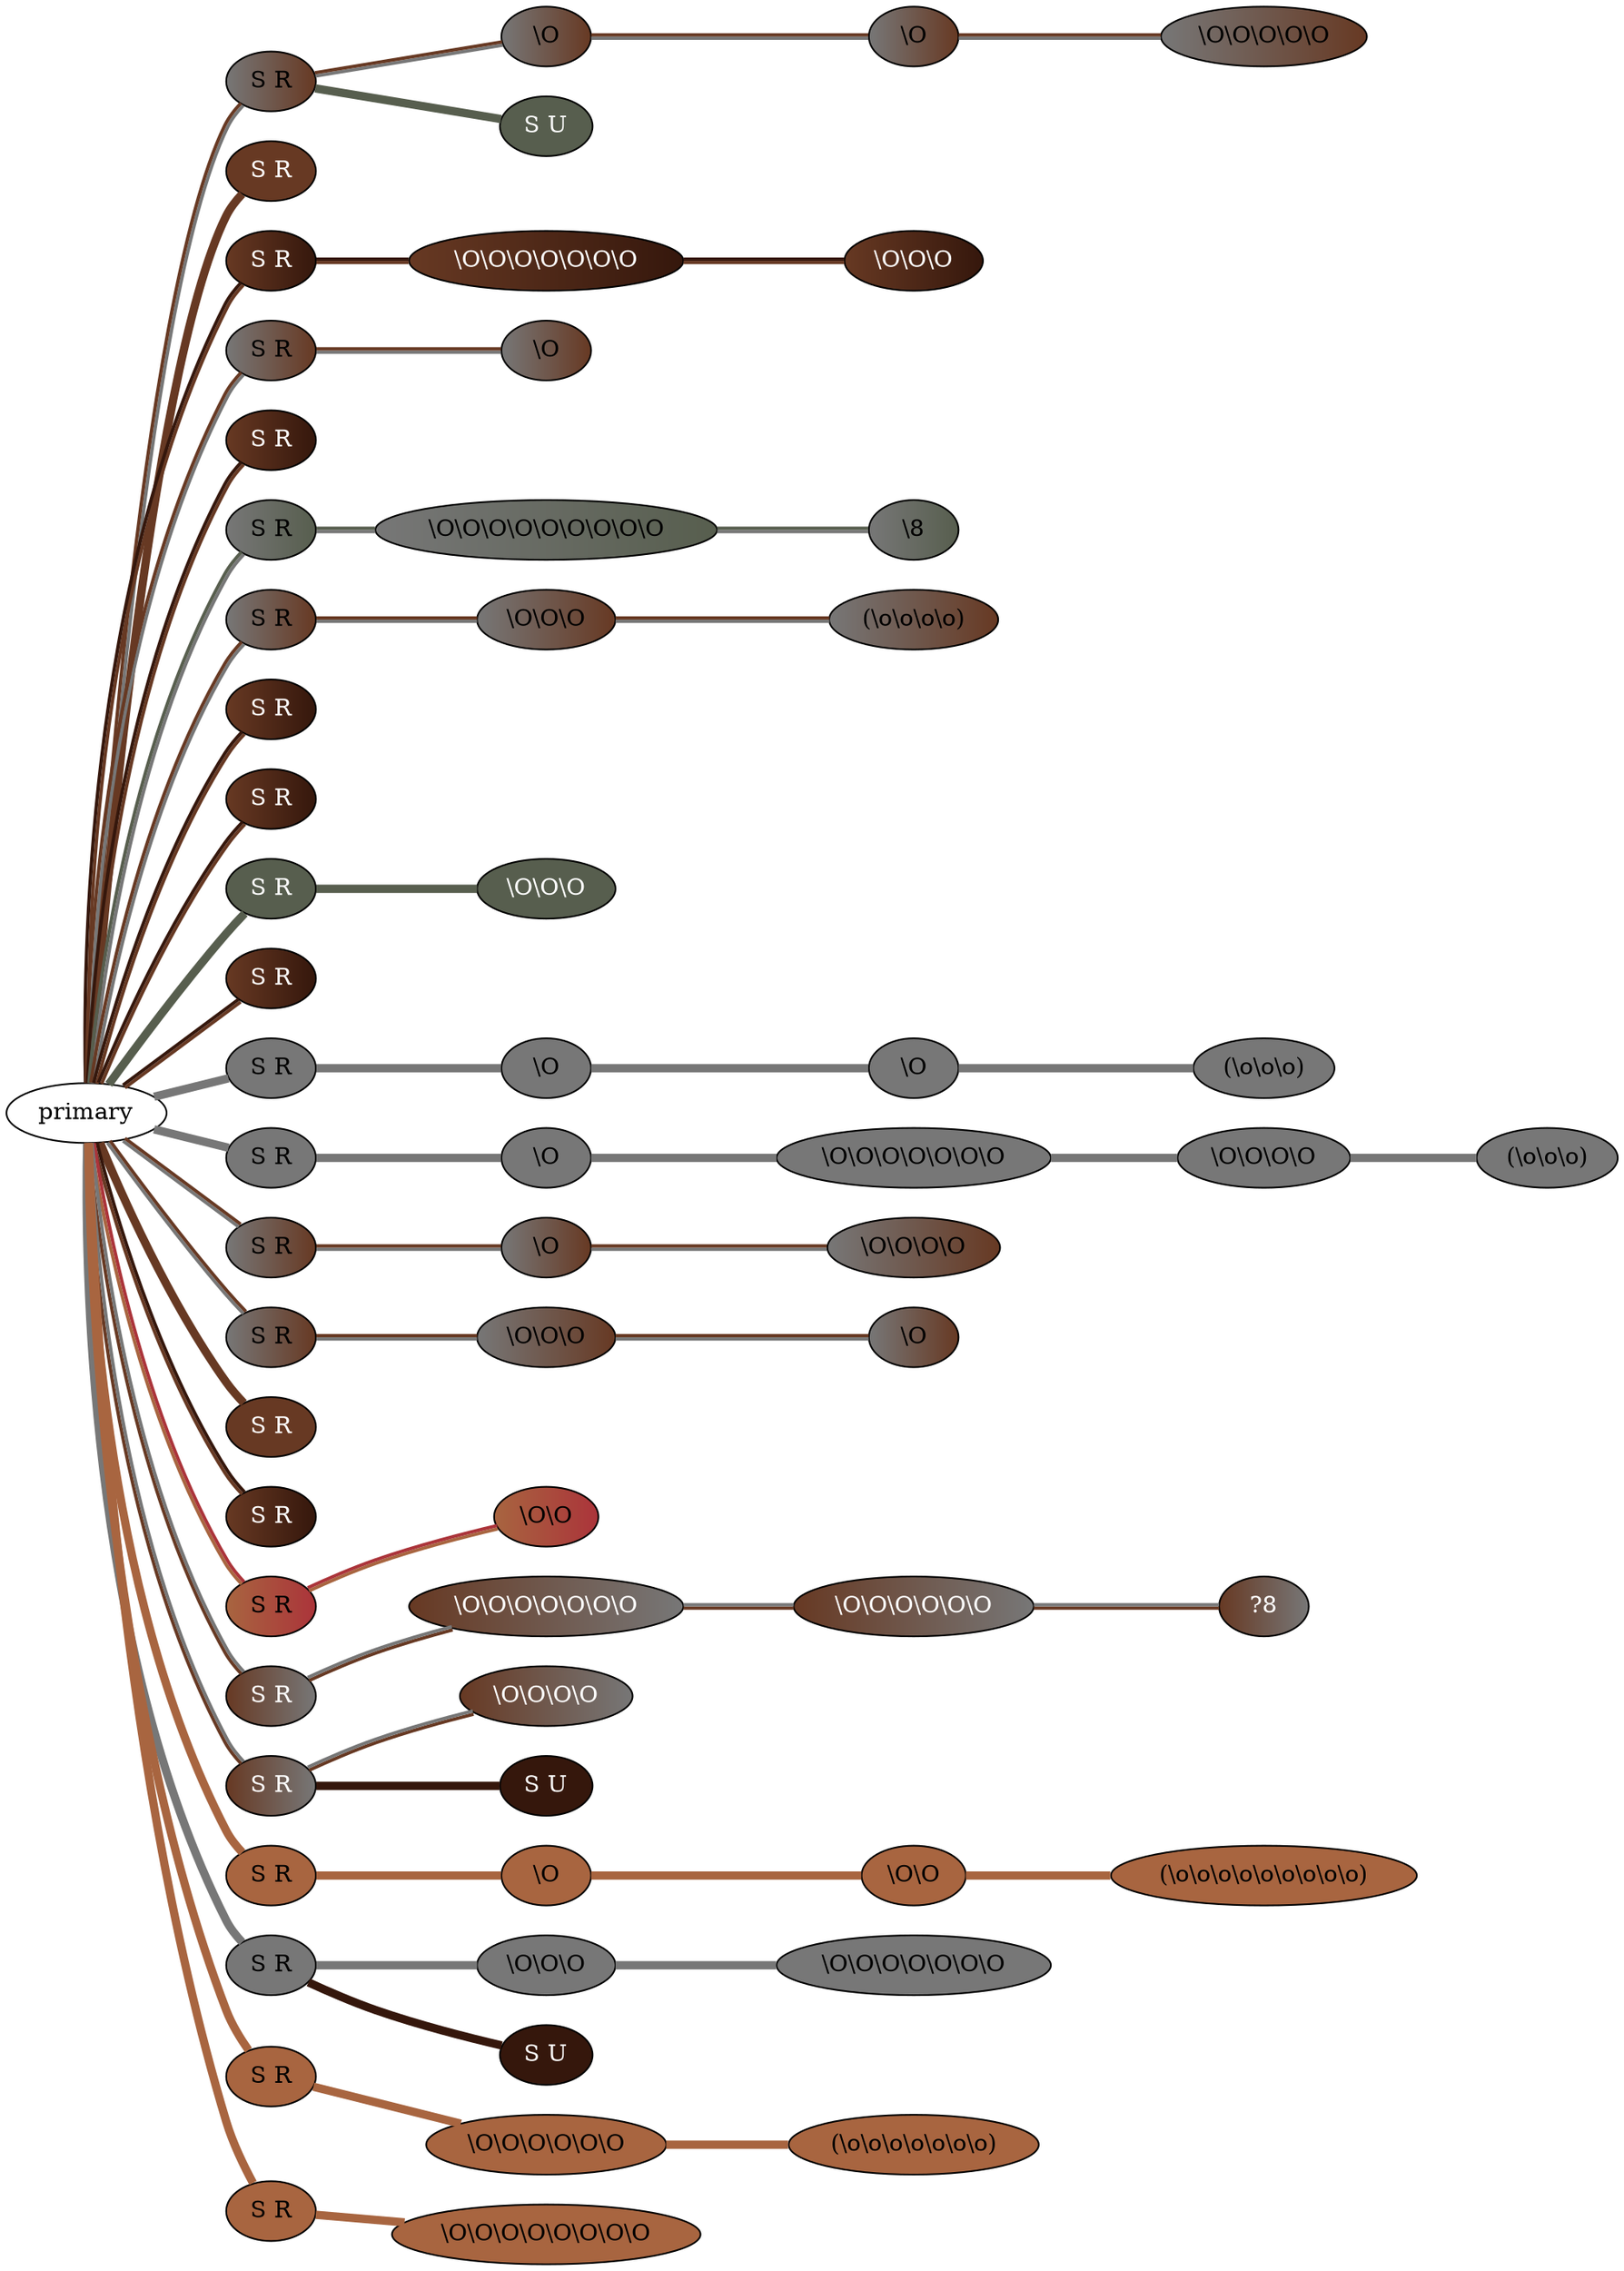 graph {
 graph [rankdir=LR]
"1" [qtype="pendant_node", pendant_colors="#777777:#673923", pendant_ply="S", pendant_attach="R", pendant_length="44.0", label="S R", style=filled, fillcolor="#777777:#673923", fontcolor="#000000"]
"primary" -- "1" [qtype="pendant_link",penwidth=2,color="#777777:#673923"]
"1:0" [qtype="knot_node", knot_value="1", knot_type="S", knot_position="5.5", knot_spin="Z", label="\\O", style=filled, fillcolor="#777777:#673923" , fontcolor="#000000"]
"1" -- "1:0" [qtype="knot_link",penwidth=2,color="#777777:#673923"]
"1:1" [qtype="knot_node", knot_value="1", knot_type="S", knot_position="10.0", knot_spin="Z", label="\\O", style=filled, fillcolor="#777777:#673923" , fontcolor="#000000"]
"1:0" -- "1:1" [qtype="knot_link",penwidth=2,color="#777777:#673923"]
"1:2" [qtype="knot_node", knot_value="5", knot_type="S", knot_position="16.5", knot_spin="Z", label="\\O\\O\\O\\O\\O", style=filled, fillcolor="#777777:#673923" , fontcolor="#000000"]
"1:1" -- "1:2" [qtype="knot_link",penwidth=2,color="#777777:#673923"]
"1s1" [qtype="pendant_node", pendant_colors="#575E4E", pendant_ply="S", pendant_attach="U", pendant_length="4.5", label="S U", style=filled, fillcolor="#575E4E", fontcolor="#ffffff"]
"1" -- "1s1" [qtype="pendant_link",penwidth=5,color="#575E4E"]
"2" [qtype="pendant_node", pendant_colors="#673923", pendant_ply="S", pendant_attach="R", pendant_length="0.0", label="S R", style=filled, fillcolor="#673923", fontcolor="#ffffff"]
"primary" -- "2" [qtype="pendant_link",penwidth=5,color="#673923"]
"3" [qtype="pendant_node", pendant_colors="#673923:#35170C", pendant_ply="S", pendant_attach="R", pendant_length="20.0", label="S R", style=filled, fillcolor="#673923:#35170C", fontcolor="#ffffff"]
"primary" -- "3" [qtype="pendant_link",penwidth=2,color="#673923:#35170C"]
"3:0" [qtype="knot_node", knot_value="7", knot_type="S", knot_position="12.0", knot_spin="Z", label="\\O\\O\\O\\O\\O\\O\\O", style=filled, fillcolor="#673923:#35170C" , fontcolor="#ffffff"]
"3" -- "3:0" [qtype="knot_link",penwidth=2,color="#673923:#35170C"]
"3:1" [qtype="knot_node", knot_value="3", knot_type="S", knot_position="19.5", knot_spin="Z", label="\\O\\O\\O", style=filled, fillcolor="#673923:#35170C" , fontcolor="#ffffff"]
"3:0" -- "3:1" [qtype="knot_link",penwidth=2,color="#673923:#35170C"]
"4" [qtype="pendant_node", pendant_colors="#777777:#673923", pendant_ply="S", pendant_attach="R", pendant_length="16.0", label="S R", style=filled, fillcolor="#777777:#673923", fontcolor="#000000"]
"primary" -- "4" [qtype="pendant_link",penwidth=2,color="#777777:#673923"]
"4:0" [qtype="knot_node", knot_value="1", knot_type="S", knot_position="10.5", knot_spin="Z", label="\\O", style=filled, fillcolor="#777777:#673923" , fontcolor="#000000"]
"4" -- "4:0" [qtype="knot_link",penwidth=2,color="#777777:#673923"]
"5" [qtype="pendant_node", pendant_colors="#673923:#35170C", pendant_ply="S", pendant_attach="R", pendant_length="3.0", label="S R", style=filled, fillcolor="#673923:#35170C", fontcolor="#ffffff"]
"primary" -- "5" [qtype="pendant_link",penwidth=2,color="#673923:#35170C"]
"6" [qtype="pendant_node", pendant_colors="#777777:#575E4E", pendant_ply="S", pendant_attach="R", pendant_length="36.0", label="S R", style=filled, fillcolor="#777777:#575E4E", fontcolor="#000000"]
"primary" -- "6" [qtype="pendant_link",penwidth=2,color="#777777:#575E4E"]
"6:0" [qtype="knot_node", knot_value="9", knot_type="S", knot_position="17.5", knot_spin="Z", label="\\O\\O\\O\\O\\O\\O\\O\\O\\O", style=filled, fillcolor="#777777:#575E4E" , fontcolor="#000000"]
"6" -- "6:0" [qtype="knot_link",penwidth=2,color="#777777:#575E4E"]
"6:1" [qtype="knot_node", knot_value="1", knot_type="E", knot_position="23.0", knot_spin="Z", label="\\8", style=filled, fillcolor="#777777:#575E4E" , fontcolor="#000000"]
"6:0" -- "6:1" [qtype="knot_link",penwidth=2,color="#777777:#575E4E"]
"7" [qtype="pendant_node", pendant_colors="#777777:#673923", pendant_ply="S", pendant_attach="R", pendant_length="37.0", label="S R", style=filled, fillcolor="#777777:#673923", fontcolor="#000000"]
"primary" -- "7" [qtype="pendant_link",penwidth=2,color="#777777:#673923"]
"7:0" [qtype="knot_node", knot_value="3", knot_type="S", knot_position="17.5", knot_spin="Z", label="\\O\\O\\O", style=filled, fillcolor="#777777:#673923" , fontcolor="#000000"]
"7" -- "7:0" [qtype="knot_link",penwidth=2,color="#777777:#673923"]
"7:1" [qtype="knot_node", knot_value="4", knot_type="L", knot_position="24.0", knot_spin="Z", label="(\\o\\o\\o\\o)", style=filled, fillcolor="#777777:#673923" , fontcolor="#000000"]
"7:0" -- "7:1" [qtype="knot_link",penwidth=2,color="#777777:#673923"]
"8" [qtype="pendant_node", pendant_colors="#673923:#35170C", pendant_ply="S", pendant_attach="R", pendant_length="3.0", label="S R", style=filled, fillcolor="#673923:#35170C", fontcolor="#ffffff"]
"primary" -- "8" [qtype="pendant_link",penwidth=2,color="#673923:#35170C"]
"9" [qtype="pendant_node", pendant_colors="#673923:#35170C", pendant_ply="S", pendant_attach="R", pendant_length="5.0", label="S R", style=filled, fillcolor="#673923:#35170C", fontcolor="#ffffff"]
"primary" -- "9" [qtype="pendant_link",penwidth=2,color="#673923:#35170C"]
"10" [qtype="pendant_node", pendant_colors="#575E4E", pendant_ply="S", pendant_attach="R", pendant_length="17.5", label="S R", style=filled, fillcolor="#575E4E", fontcolor="#ffffff"]
"primary" -- "10" [qtype="pendant_link",penwidth=5,color="#575E4E"]
"10:0" [qtype="knot_node", knot_value="3", knot_type="S", knot_position="17.0", knot_spin="Z", label="\\O\\O\\O", style=filled, fillcolor="#575E4E" , fontcolor="#ffffff"]
"10" -- "10:0" [qtype="knot_link",penwidth=5,color="#575E4E"]
"11" [qtype="pendant_node", pendant_colors="#673923:#35170C", pendant_ply="S", pendant_attach="R", pendant_length="4.0", label="S R", style=filled, fillcolor="#673923:#35170C", fontcolor="#ffffff"]
"primary" -- "11" [qtype="pendant_link",penwidth=2,color="#673923:#35170C"]
"12" [qtype="pendant_node", pendant_colors="#777777", pendant_ply="S", pendant_attach="R", pendant_length="42.0", label="S R", style=filled, fillcolor="#777777", fontcolor="#000000"]
"primary" -- "12" [qtype="pendant_link",penwidth=5,color="#777777"]
"12:0" [qtype="knot_node", knot_value="1", knot_type="S", knot_position="2.5", knot_spin="Z", label="\\O", style=filled, fillcolor="#777777" , fontcolor="#000000"]
"12" -- "12:0" [qtype="knot_link",penwidth=5,color="#777777"]
"12:1" [qtype="knot_node", knot_value="1", knot_type="S", knot_position="16.5", knot_spin="Z", label="\\O", style=filled, fillcolor="#777777" , fontcolor="#000000"]
"12:0" -- "12:1" [qtype="knot_link",penwidth=5,color="#777777"]
"12:2" [qtype="knot_node", knot_value="3", knot_type="L", knot_position="23.0", knot_spin="Z", label="(\\o\\o\\o)", style=filled, fillcolor="#777777" , fontcolor="#000000"]
"12:1" -- "12:2" [qtype="knot_link",penwidth=5,color="#777777"]
"13" [qtype="pendant_node", pendant_colors="#777777", pendant_ply="S", pendant_attach="R", pendant_length="30.0", label="S R", style=filled, fillcolor="#777777", fontcolor="#000000"]
"primary" -- "13" [qtype="pendant_link",penwidth=5,color="#777777"]
"13:0" [qtype="knot_node", knot_value="1", knot_type="S", knot_position="4.5", knot_spin="Z", label="\\O", style=filled, fillcolor="#777777" , fontcolor="#000000"]
"13" -- "13:0" [qtype="knot_link",penwidth=5,color="#777777"]
"13:1" [qtype="knot_node", knot_value="7", knot_type="S", knot_position="9.5", knot_spin="Z", label="\\O\\O\\O\\O\\O\\O\\O", style=filled, fillcolor="#777777" , fontcolor="#000000"]
"13:0" -- "13:1" [qtype="knot_link",penwidth=5,color="#777777"]
"13:2" [qtype="knot_node", knot_value="4", knot_type="S", knot_position="16.0", knot_spin="Z", label="\\O\\O\\O\\O", style=filled, fillcolor="#777777" , fontcolor="#000000"]
"13:1" -- "13:2" [qtype="knot_link",penwidth=5,color="#777777"]
"13:3" [qtype="knot_node", knot_value="3", knot_type="L", knot_position="22.5", knot_spin="Z", label="(\\o\\o\\o)", style=filled, fillcolor="#777777" , fontcolor="#000000"]
"13:2" -- "13:3" [qtype="knot_link",penwidth=5,color="#777777"]
"14" [qtype="pendant_node", pendant_colors="#777777:#673923", pendant_ply="S", pendant_attach="R", pendant_length="32.0", label="S R", style=filled, fillcolor="#777777:#673923", fontcolor="#000000"]
"primary" -- "14" [qtype="pendant_link",penwidth=2,color="#777777:#673923"]
"14:0" [qtype="knot_node", knot_value="1", knot_type="S", knot_position="9.0", knot_spin="Z", label="\\O", style=filled, fillcolor="#777777:#673923" , fontcolor="#000000"]
"14" -- "14:0" [qtype="knot_link",penwidth=2,color="#777777:#673923"]
"14:1" [qtype="knot_node", knot_value="4", knot_type="S", knot_position="16.0", knot_spin="Z", label="\\O\\O\\O\\O", style=filled, fillcolor="#777777:#673923" , fontcolor="#000000"]
"14:0" -- "14:1" [qtype="knot_link",penwidth=2,color="#777777:#673923"]
"15" [qtype="pendant_node", pendant_colors="#777777:#673923", pendant_ply="S", pendant_attach="R", pendant_length="32.0", label="S R", style=filled, fillcolor="#777777:#673923", fontcolor="#000000"]
"primary" -- "15" [qtype="pendant_link",penwidth=2,color="#777777:#673923"]
"15:0" [qtype="knot_node", knot_value="3", knot_type="S", knot_position="9.0", knot_spin="Z", label="\\O\\O\\O", style=filled, fillcolor="#777777:#673923" , fontcolor="#000000"]
"15" -- "15:0" [qtype="knot_link",penwidth=2,color="#777777:#673923"]
"15:1" [qtype="knot_node", knot_value="1", knot_type="S", knot_position="15.0", knot_spin="Z", label="\\O", style=filled, fillcolor="#777777:#673923" , fontcolor="#000000"]
"15:0" -- "15:1" [qtype="knot_link",penwidth=2,color="#777777:#673923"]
"16" [qtype="pendant_node", pendant_colors="#673923", pendant_ply="S", pendant_attach="R", pendant_length="0.5", label="S R", style=filled, fillcolor="#673923", fontcolor="#ffffff"]
"primary" -- "16" [qtype="pendant_link",penwidth=5,color="#673923"]
"17" [qtype="pendant_node", pendant_colors="#673923:#35170C", pendant_ply="S", pendant_attach="R", pendant_length="1.0", label="S R", style=filled, fillcolor="#673923:#35170C", fontcolor="#ffffff"]
"primary" -- "17" [qtype="pendant_link",penwidth=2,color="#673923:#35170C"]
"18" [qtype="pendant_node", pendant_colors="#A86540:#AB343A", pendant_ply="S", pendant_attach="R", pendant_length="16.0", label="S R", style=filled, fillcolor="#A86540:#AB343A", fontcolor="#000000"]
"primary" -- "18" [qtype="pendant_link",penwidth=2,color="#A86540:#AB343A"]
"18:0" [qtype="knot_node", knot_value="2", knot_type="S", knot_position="16.0", knot_spin="Z", label="\\O\\O", style=filled, fillcolor="#A86540:#AB343A" , fontcolor="#000000"]
"18" -- "18:0" [qtype="knot_link",penwidth=2,color="#A86540:#AB343A"]
"19" [qtype="pendant_node", pendant_colors="#673923:#777777", pendant_ply="S", pendant_attach="R", pendant_length="36.0", label="S R", style=filled, fillcolor="#673923:#777777", fontcolor="#ffffff"]
"primary" -- "19" [qtype="pendant_link",penwidth=2,color="#673923:#777777"]
"19:0" [qtype="knot_node", knot_value="7", knot_type="S", knot_position="10.0", knot_spin="Z", label="\\O\\O\\O\\O\\O\\O\\O", style=filled, fillcolor="#673923:#777777" , fontcolor="#ffffff"]
"19" -- "19:0" [qtype="knot_link",penwidth=2,color="#673923:#777777"]
"19:1" [qtype="knot_node", knot_value="6", knot_type="S", knot_position="17.0", knot_spin="Z", label="\\O\\O\\O\\O\\O\\O", style=filled, fillcolor="#673923:#777777" , fontcolor="#ffffff"]
"19:0" -- "19:1" [qtype="knot_link",penwidth=2,color="#673923:#777777"]
"19:2" [qtype="knot_node", knot_value="1", knot_type="E", knot_position="23.0", knot_spin="U", label="?8", style=filled, fillcolor="#673923:#777777" , fontcolor="#ffffff"]
"19:1" -- "19:2" [qtype="knot_link",penwidth=2,color="#673923:#777777"]
"20" [qtype="pendant_node", pendant_colors="#673923:#777777", pendant_ply="S", pendant_attach="R", pendant_length="14.0", label="S R", style=filled, fillcolor="#673923:#777777", fontcolor="#ffffff"]
"primary" -- "20" [qtype="pendant_link",penwidth=2,color="#673923:#777777"]
"20:0" [qtype="knot_node", knot_value="4", knot_type="S", knot_position="10.0", knot_spin="Z", label="\\O\\O\\O\\O", style=filled, fillcolor="#673923:#777777" , fontcolor="#ffffff"]
"20" -- "20:0" [qtype="knot_link",penwidth=2,color="#673923:#777777"]
"20s1" [qtype="pendant_node", pendant_colors="#35170C", pendant_ply="S", pendant_attach="U", pendant_length="1.0", label="S U", style=filled, fillcolor="#35170C", fontcolor="#ffffff"]
"20" -- "20s1" [qtype="pendant_link",penwidth=5,color="#35170C"]
"21" [qtype="pendant_node", pendant_colors="#A86540", pendant_ply="S", pendant_attach="R", pendant_length="41.0", label="S R", style=filled, fillcolor="#A86540", fontcolor="#000000"]
"primary" -- "21" [qtype="pendant_link",penwidth=5,color="#A86540"]
"21:0" [qtype="knot_node", knot_value="1", knot_type="S", knot_position="12.0", knot_spin="Z", label="\\O", style=filled, fillcolor="#A86540" , fontcolor="#000000"]
"21" -- "21:0" [qtype="knot_link",penwidth=5,color="#A86540"]
"21:1" [qtype="knot_node", knot_value="2", knot_type="S", knot_position="18.0", knot_spin="Z", label="\\O\\O", style=filled, fillcolor="#A86540" , fontcolor="#000000"]
"21:0" -- "21:1" [qtype="knot_link",penwidth=5,color="#A86540"]
"21:2" [qtype="knot_node", knot_value="9", knot_type="L", knot_position="24.5", knot_spin="Z", label="(\\o\\o\\o\\o\\o\\o\\o\\o\\o)", style=filled, fillcolor="#A86540" , fontcolor="#000000"]
"21:1" -- "21:2" [qtype="knot_link",penwidth=5,color="#A86540"]
"22" [qtype="pendant_node", pendant_colors="#777777", pendant_ply="S", pendant_attach="R", pendant_length="35.0", label="S R", style=filled, fillcolor="#777777", fontcolor="#000000"]
"primary" -- "22" [qtype="pendant_link",penwidth=5,color="#777777"]
"22:0" [qtype="knot_node", knot_value="3", knot_type="S", knot_position="12.0", knot_spin="Z", label="\\O\\O\\O", style=filled, fillcolor="#777777" , fontcolor="#000000"]
"22" -- "22:0" [qtype="knot_link",penwidth=5,color="#777777"]
"22:1" [qtype="knot_node", knot_value="7", knot_type="S", knot_position="18.0", knot_spin="Z", label="\\O\\O\\O\\O\\O\\O\\O", style=filled, fillcolor="#777777" , fontcolor="#000000"]
"22:0" -- "22:1" [qtype="knot_link",penwidth=5,color="#777777"]
"22s1" [qtype="pendant_node", pendant_colors="#35170C", pendant_ply="S", pendant_attach="U", pendant_length="0.0", label="S U", style=filled, fillcolor="#35170C", fontcolor="#ffffff"]
"22" -- "22s1" [qtype="pendant_link",penwidth=5,color="#35170C"]
"23" [qtype="pendant_node", pendant_colors="#A86540", pendant_ply="S", pendant_attach="R", pendant_length="30.0", label="S R", style=filled, fillcolor="#A86540", fontcolor="#000000"]
"primary" -- "23" [qtype="pendant_link",penwidth=5,color="#A86540"]
"23:0" [qtype="knot_node", knot_value="6", knot_type="S", knot_position="17.5", knot_spin="Z", label="\\O\\O\\O\\O\\O\\O", style=filled, fillcolor="#A86540" , fontcolor="#000000"]
"23" -- "23:0" [qtype="knot_link",penwidth=5,color="#A86540"]
"23:1" [qtype="knot_node", knot_value="7", knot_type="L", knot_position="24.0", knot_spin="Z", label="(\\o\\o\\o\\o\\o\\o\\o)", style=filled, fillcolor="#A86540" , fontcolor="#000000"]
"23:0" -- "23:1" [qtype="knot_link",penwidth=5,color="#A86540"]
"24" [qtype="pendant_node", pendant_colors="#A86540", pendant_ply="S", pendant_attach="R", pendant_length="18.0", label="S R", style=filled, fillcolor="#A86540", fontcolor="#000000"]
"primary" -- "24" [qtype="pendant_link",penwidth=5,color="#A86540"]
"24:0" [qtype="knot_node", knot_value="8", knot_type="S", knot_position="17.0", knot_spin="Z", label="\\O\\O\\O\\O\\O\\O\\O\\O", style=filled, fillcolor="#A86540" , fontcolor="#000000"]
"24" -- "24:0" [qtype="knot_link",penwidth=5,color="#A86540"]
}
